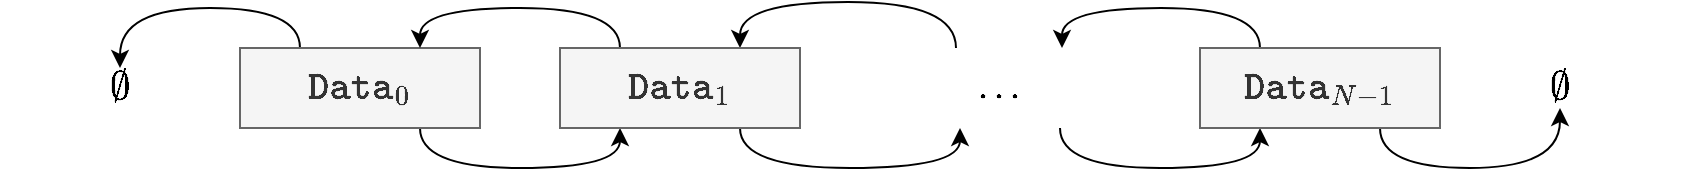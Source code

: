<mxfile version="12.2.9" type="device" pages="1"><diagram id="jcBlVcx7UHJXccxNMD8f" name="Page-1"><mxGraphModel dx="754" dy="286" grid="0" gridSize="10" guides="1" tooltips="1" connect="1" arrows="1" fold="1" page="0" pageScale="1" pageWidth="850" pageHeight="1100" math="1" shadow="0"><root><mxCell id="0"/><mxCell id="1" parent="0"/><mxCell id="7qoxJvFl9t-ttFttfD_L-3" style="edgeStyle=orthogonalEdgeStyle;rounded=0;orthogonalLoop=1;jettySize=auto;html=1;exitX=0.75;exitY=1;exitDx=0;exitDy=0;entryX=0.25;entryY=1;entryDx=0;entryDy=0;curved=1;" edge="1" parent="1" source="7qoxJvFl9t-ttFttfD_L-1" target="7qoxJvFl9t-ttFttfD_L-2"><mxGeometry relative="1" as="geometry"/></mxCell><mxCell id="7qoxJvFl9t-ttFttfD_L-39" style="edgeStyle=orthogonalEdgeStyle;curved=1;rounded=0;orthogonalLoop=1;jettySize=auto;html=1;exitX=0.25;exitY=0;exitDx=0;exitDy=0;startArrow=none;startFill=0;endArrow=classic;endFill=1;entryX=0.5;entryY=0;entryDx=0;entryDy=0;entryPerimeter=0;" edge="1" parent="1" source="7qoxJvFl9t-ttFttfD_L-1" target="7qoxJvFl9t-ttFttfD_L-37"><mxGeometry relative="1" as="geometry"><mxPoint x="60" y="90" as="targetPoint"/></mxGeometry></mxCell><mxCell id="7qoxJvFl9t-ttFttfD_L-1" value="&lt;font style=&quot;font-size: 17px&quot;&gt;$$\texttt{Data}_{0}$$&lt;/font&gt;" style="rounded=0;whiteSpace=wrap;html=1;fillColor=#f5f5f5;strokeColor=#666666;fontColor=#333333;" vertex="1" parent="1"><mxGeometry x="120" y="120" width="120" height="40" as="geometry"/></mxCell><mxCell id="7qoxJvFl9t-ttFttfD_L-5" style="edgeStyle=orthogonalEdgeStyle;curved=1;rounded=0;orthogonalLoop=1;jettySize=auto;html=1;exitX=0.75;exitY=1;exitDx=0;exitDy=0;" edge="1" parent="1" source="7qoxJvFl9t-ttFttfD_L-2"><mxGeometry relative="1" as="geometry"><mxPoint x="480" y="160" as="targetPoint"/><Array as="points"><mxPoint x="370" y="180"/><mxPoint x="480" y="180"/></Array></mxGeometry></mxCell><mxCell id="7qoxJvFl9t-ttFttfD_L-33" style="edgeStyle=orthogonalEdgeStyle;curved=1;rounded=0;orthogonalLoop=1;jettySize=auto;html=1;exitX=0.75;exitY=0;exitDx=0;exitDy=0;startArrow=classic;startFill=1;endArrow=none;endFill=0;" edge="1" parent="1" source="7qoxJvFl9t-ttFttfD_L-2"><mxGeometry relative="1" as="geometry"><mxPoint x="478" y="120" as="targetPoint"/><Array as="points"><mxPoint x="370" y="97"/><mxPoint x="478" y="97"/><mxPoint x="478" y="120"/></Array></mxGeometry></mxCell><mxCell id="7qoxJvFl9t-ttFttfD_L-35" style="edgeStyle=orthogonalEdgeStyle;curved=1;rounded=0;orthogonalLoop=1;jettySize=auto;html=1;exitX=0.25;exitY=0;exitDx=0;exitDy=0;startArrow=none;startFill=0;endArrow=classic;endFill=1;entryX=0.75;entryY=0;entryDx=0;entryDy=0;" edge="1" parent="1" source="7qoxJvFl9t-ttFttfD_L-2" target="7qoxJvFl9t-ttFttfD_L-1"><mxGeometry relative="1" as="geometry"><mxPoint x="217" y="94" as="targetPoint"/><Array as="points"><mxPoint x="310" y="100"/><mxPoint x="210" y="100"/></Array></mxGeometry></mxCell><mxCell id="7qoxJvFl9t-ttFttfD_L-2" value="&lt;font style=&quot;font-size: 17px&quot;&gt;$$\texttt{Data}_{1}$$&lt;/font&gt;" style="rounded=0;whiteSpace=wrap;html=1;fillColor=#f5f5f5;strokeColor=#666666;fontColor=#333333;" vertex="1" parent="1"><mxGeometry x="280" y="120" width="120" height="40" as="geometry"/></mxCell><mxCell id="7qoxJvFl9t-ttFttfD_L-8" style="edgeStyle=orthogonalEdgeStyle;curved=1;rounded=0;orthogonalLoop=1;jettySize=auto;html=1;exitX=0.75;exitY=1;exitDx=0;exitDy=0;entryX=0.25;entryY=1;entryDx=0;entryDy=0;" edge="1" parent="1" target="7qoxJvFl9t-ttFttfD_L-7"><mxGeometry relative="1" as="geometry"><mxPoint x="530" y="160" as="sourcePoint"/><Array as="points"><mxPoint x="530" y="180"/><mxPoint x="630" y="180"/></Array></mxGeometry></mxCell><mxCell id="7qoxJvFl9t-ttFttfD_L-32" style="edgeStyle=orthogonalEdgeStyle;curved=1;rounded=0;orthogonalLoop=1;jettySize=auto;html=1;exitX=0.25;exitY=0;exitDx=0;exitDy=0;startArrow=none;startFill=0;endArrow=classic;endFill=1;" edge="1" parent="1" source="7qoxJvFl9t-ttFttfD_L-7"><mxGeometry relative="1" as="geometry"><mxPoint x="531" y="120" as="targetPoint"/><Array as="points"><mxPoint x="630" y="100"/><mxPoint x="531" y="100"/></Array></mxGeometry></mxCell><mxCell id="7qoxJvFl9t-ttFttfD_L-36" style="edgeStyle=orthogonalEdgeStyle;curved=1;rounded=0;orthogonalLoop=1;jettySize=auto;html=1;exitX=0.75;exitY=1;exitDx=0;exitDy=0;startArrow=none;startFill=0;endArrow=classic;endFill=1;" edge="1" parent="1" source="7qoxJvFl9t-ttFttfD_L-7" target="7qoxJvFl9t-ttFttfD_L-30"><mxGeometry relative="1" as="geometry"/></mxCell><mxCell id="7qoxJvFl9t-ttFttfD_L-7" value="&lt;font style=&quot;font-size: 17px&quot;&gt;$$\texttt{Data}_{N-1}$$&lt;/font&gt;" style="rounded=0;whiteSpace=wrap;html=1;fillColor=#f5f5f5;strokeColor=#666666;fontColor=#333333;" vertex="1" parent="1"><mxGeometry x="600" y="120" width="120" height="40" as="geometry"/></mxCell><mxCell id="7qoxJvFl9t-ttFttfD_L-10" value="&lt;font style=&quot;font-size: 15px&quot;&gt;$$\dotsc$$&lt;/font&gt;" style="text;html=1;strokeColor=none;fillColor=none;align=center;verticalAlign=middle;whiteSpace=wrap;rounded=0;" vertex="1" parent="1"><mxGeometry x="480" y="130" width="40" height="20" as="geometry"/></mxCell><mxCell id="7qoxJvFl9t-ttFttfD_L-30" value="&lt;font style=&quot;font-size: 17px&quot;&gt;$$\emptyset$$&lt;/font&gt;" style="text;html=1;align=center;verticalAlign=middle;resizable=0;points=[];;autosize=1;" vertex="1" parent="1"><mxGeometry x="720" y="130" width="120" height="20" as="geometry"/></mxCell><mxCell id="7qoxJvFl9t-ttFttfD_L-37" value="&lt;font style=&quot;font-size: 17px&quot;&gt;$$\emptyset$$&lt;/font&gt;" style="text;html=1;align=center;verticalAlign=middle;resizable=0;points=[];;autosize=1;" vertex="1" parent="1"><mxGeometry y="130" width="120" height="20" as="geometry"/></mxCell></root></mxGraphModel></diagram></mxfile>
